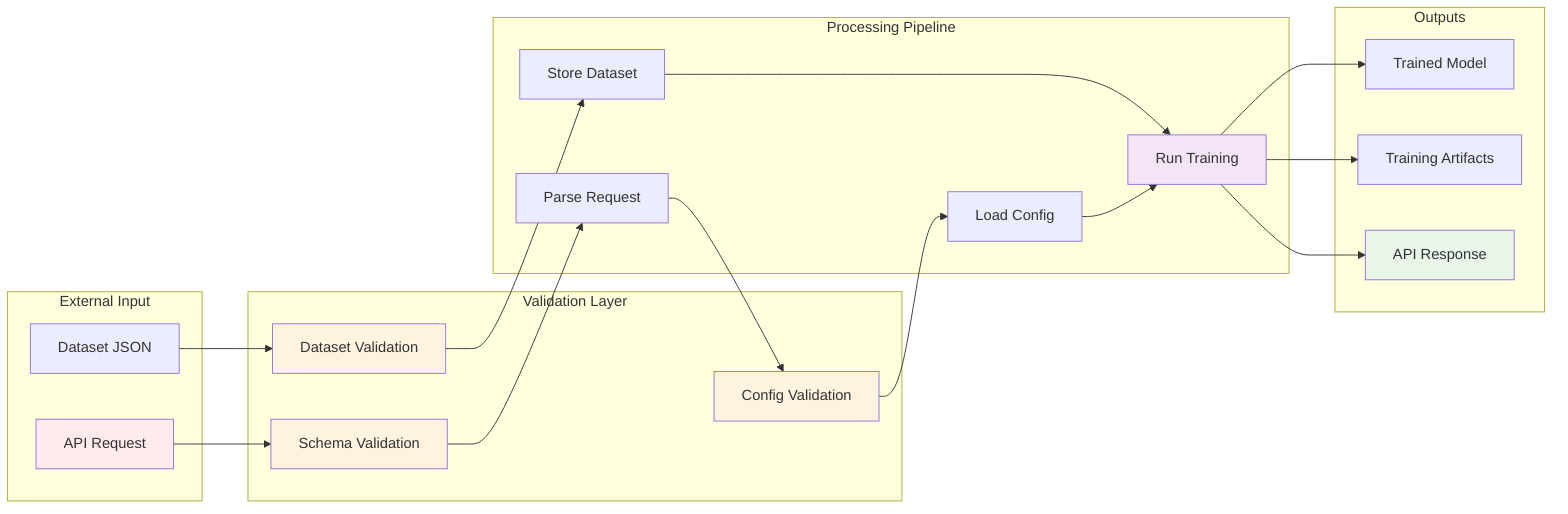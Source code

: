 graph LR
    subgraph "External Input"
        Request[API Request]
        Dataset[Dataset JSON]
    end
    
    subgraph "Validation Layer"
        SchemaVal[Schema Validation]
        DataVal[Dataset Validation]
        ConfigVal[Config Validation]
    end
    
    subgraph "Processing Pipeline"
        Parse[Parse Request]
        Store[Store Dataset]
        Config[Load Config]
        Train[Run Training]
    end
    
    subgraph "Outputs"
        Model[Trained Model]
        Artifacts[Training Artifacts]
        Response[API Response]
    end
    
    Request --> SchemaVal
    Dataset --> DataVal
    SchemaVal --> Parse
    DataVal --> Store
    Parse --> ConfigVal
    ConfigVal --> Config
    Store --> Train
    Config --> Train
    Train --> Model
    Train --> Artifacts
    Train --> Response
    
    style Request fill:#ffebee
    style Response fill:#e8f5e8
    style Train fill:#f3e5f5
    style SchemaVal fill:#fff3e0
    style DataVal fill:#fff3e0
    style ConfigVal fill:#fff3e0